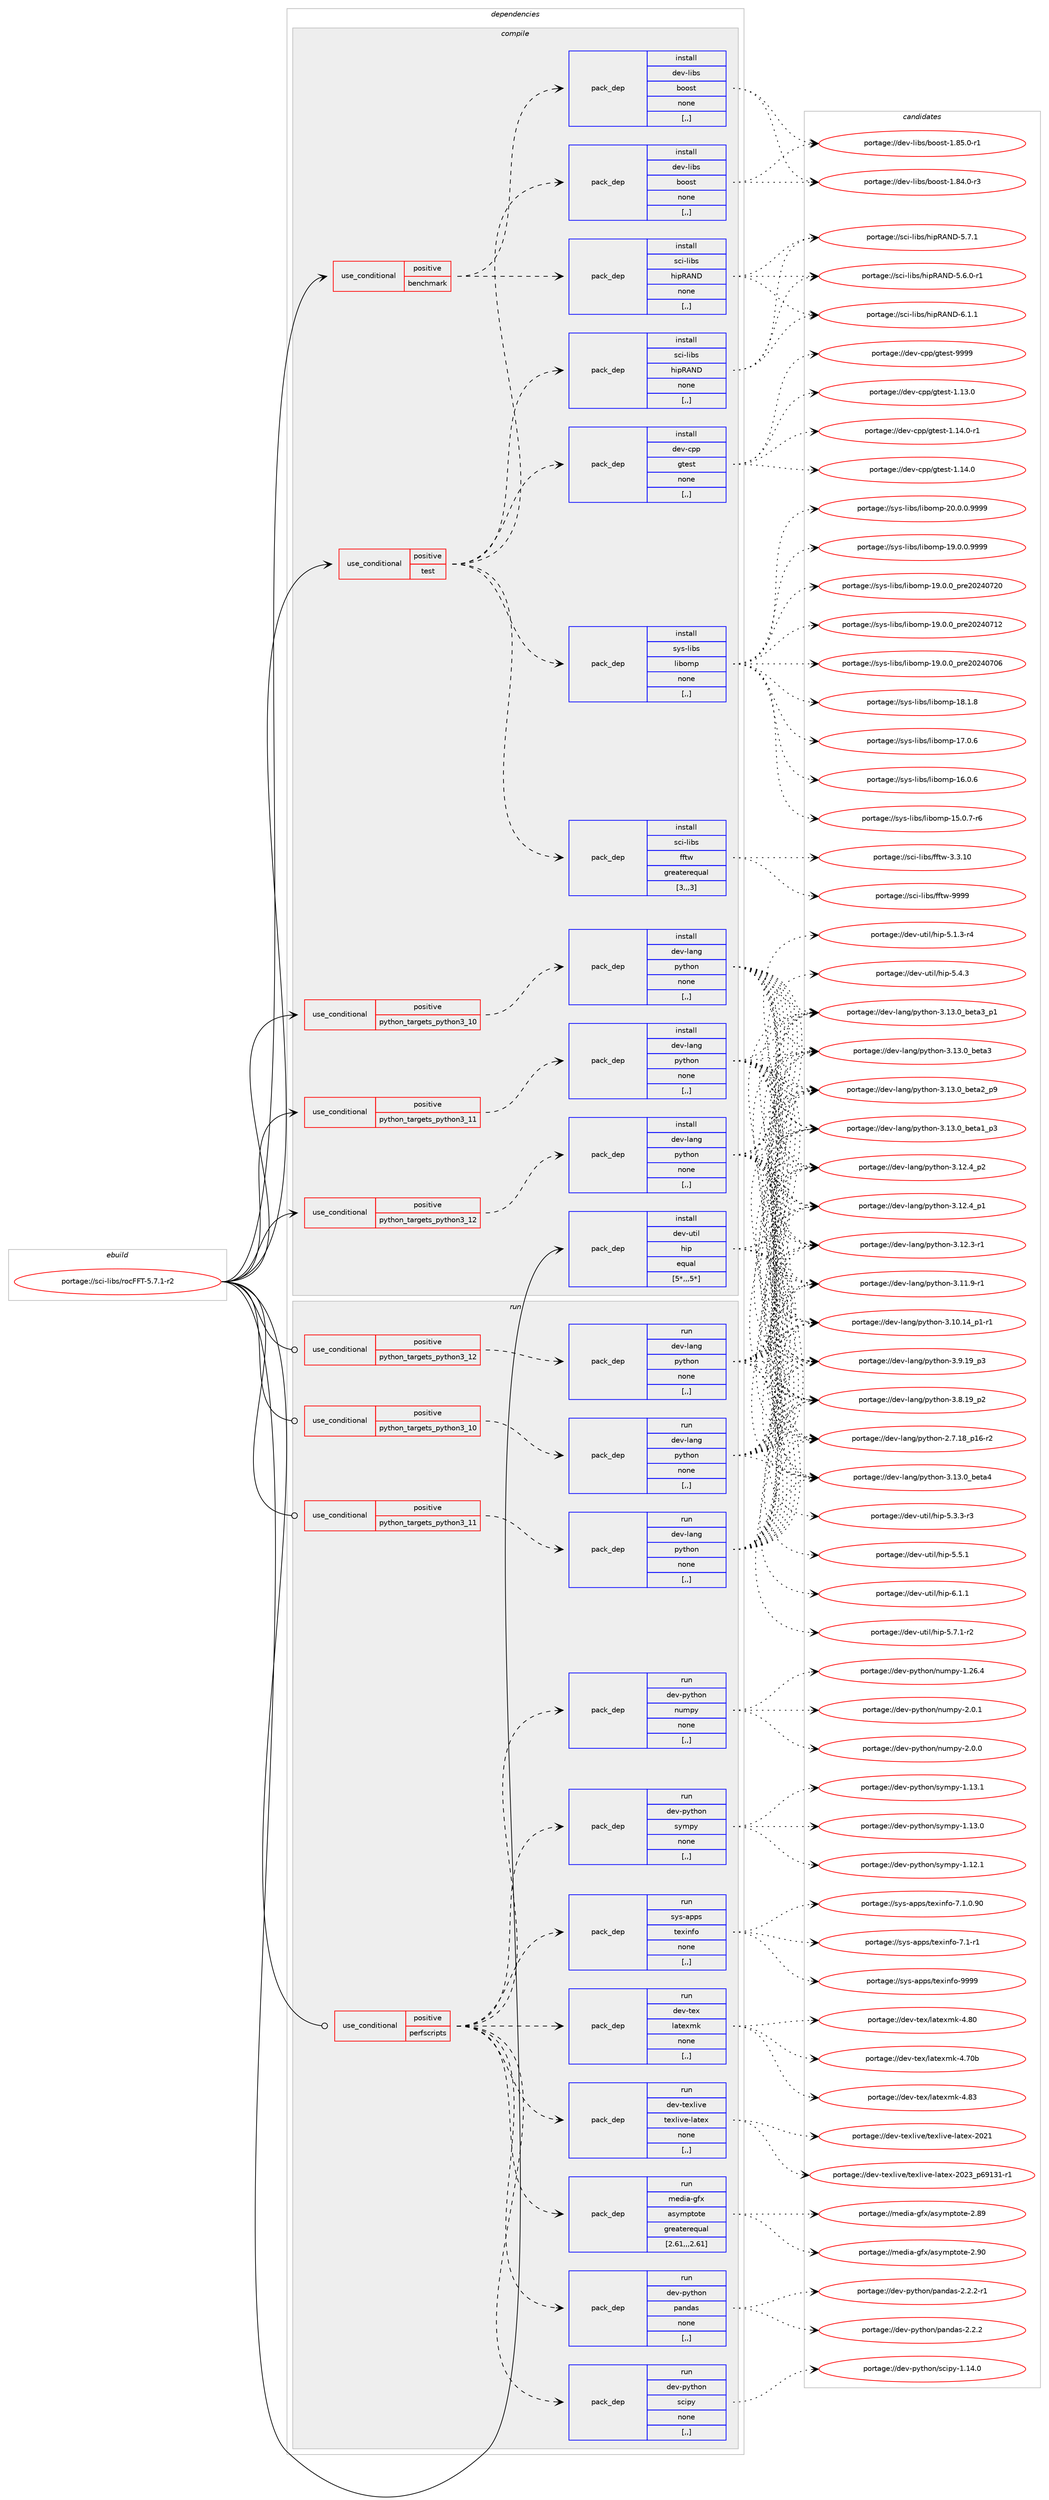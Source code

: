 digraph prolog {

# *************
# Graph options
# *************

newrank=true;
concentrate=true;
compound=true;
graph [rankdir=LR,fontname=Helvetica,fontsize=10,ranksep=1.5];#, ranksep=2.5, nodesep=0.2];
edge  [arrowhead=vee];
node  [fontname=Helvetica,fontsize=10];

# **********
# The ebuild
# **********

subgraph cluster_leftcol {
color=gray;
label=<<i>ebuild</i>>;
id [label="portage://sci-libs/rocFFT-5.7.1-r2", color=red, width=4, href="../sci-libs/rocFFT-5.7.1-r2.svg"];
}

# ****************
# The dependencies
# ****************

subgraph cluster_midcol {
color=gray;
label=<<i>dependencies</i>>;
subgraph cluster_compile {
fillcolor="#eeeeee";
style=filled;
label=<<i>compile</i>>;
subgraph cond107667 {
dependency406138 [label=<<TABLE BORDER="0" CELLBORDER="1" CELLSPACING="0" CELLPADDING="4"><TR><TD ROWSPAN="3" CELLPADDING="10">use_conditional</TD></TR><TR><TD>positive</TD></TR><TR><TD>benchmark</TD></TR></TABLE>>, shape=none, color=red];
subgraph pack295589 {
dependency406139 [label=<<TABLE BORDER="0" CELLBORDER="1" CELLSPACING="0" CELLPADDING="4" WIDTH="220"><TR><TD ROWSPAN="6" CELLPADDING="30">pack_dep</TD></TR><TR><TD WIDTH="110">install</TD></TR><TR><TD>dev-libs</TD></TR><TR><TD>boost</TD></TR><TR><TD>none</TD></TR><TR><TD>[,,]</TD></TR></TABLE>>, shape=none, color=blue];
}
dependency406138:e -> dependency406139:w [weight=20,style="dashed",arrowhead="vee"];
subgraph pack295590 {
dependency406140 [label=<<TABLE BORDER="0" CELLBORDER="1" CELLSPACING="0" CELLPADDING="4" WIDTH="220"><TR><TD ROWSPAN="6" CELLPADDING="30">pack_dep</TD></TR><TR><TD WIDTH="110">install</TD></TR><TR><TD>sci-libs</TD></TR><TR><TD>hipRAND</TD></TR><TR><TD>none</TD></TR><TR><TD>[,,]</TD></TR></TABLE>>, shape=none, color=blue];
}
dependency406138:e -> dependency406140:w [weight=20,style="dashed",arrowhead="vee"];
}
id:e -> dependency406138:w [weight=20,style="solid",arrowhead="vee"];
subgraph cond107668 {
dependency406141 [label=<<TABLE BORDER="0" CELLBORDER="1" CELLSPACING="0" CELLPADDING="4"><TR><TD ROWSPAN="3" CELLPADDING="10">use_conditional</TD></TR><TR><TD>positive</TD></TR><TR><TD>python_targets_python3_10</TD></TR></TABLE>>, shape=none, color=red];
subgraph pack295591 {
dependency406142 [label=<<TABLE BORDER="0" CELLBORDER="1" CELLSPACING="0" CELLPADDING="4" WIDTH="220"><TR><TD ROWSPAN="6" CELLPADDING="30">pack_dep</TD></TR><TR><TD WIDTH="110">install</TD></TR><TR><TD>dev-lang</TD></TR><TR><TD>python</TD></TR><TR><TD>none</TD></TR><TR><TD>[,,]</TD></TR></TABLE>>, shape=none, color=blue];
}
dependency406141:e -> dependency406142:w [weight=20,style="dashed",arrowhead="vee"];
}
id:e -> dependency406141:w [weight=20,style="solid",arrowhead="vee"];
subgraph cond107669 {
dependency406143 [label=<<TABLE BORDER="0" CELLBORDER="1" CELLSPACING="0" CELLPADDING="4"><TR><TD ROWSPAN="3" CELLPADDING="10">use_conditional</TD></TR><TR><TD>positive</TD></TR><TR><TD>python_targets_python3_11</TD></TR></TABLE>>, shape=none, color=red];
subgraph pack295592 {
dependency406144 [label=<<TABLE BORDER="0" CELLBORDER="1" CELLSPACING="0" CELLPADDING="4" WIDTH="220"><TR><TD ROWSPAN="6" CELLPADDING="30">pack_dep</TD></TR><TR><TD WIDTH="110">install</TD></TR><TR><TD>dev-lang</TD></TR><TR><TD>python</TD></TR><TR><TD>none</TD></TR><TR><TD>[,,]</TD></TR></TABLE>>, shape=none, color=blue];
}
dependency406143:e -> dependency406144:w [weight=20,style="dashed",arrowhead="vee"];
}
id:e -> dependency406143:w [weight=20,style="solid",arrowhead="vee"];
subgraph cond107670 {
dependency406145 [label=<<TABLE BORDER="0" CELLBORDER="1" CELLSPACING="0" CELLPADDING="4"><TR><TD ROWSPAN="3" CELLPADDING="10">use_conditional</TD></TR><TR><TD>positive</TD></TR><TR><TD>python_targets_python3_12</TD></TR></TABLE>>, shape=none, color=red];
subgraph pack295593 {
dependency406146 [label=<<TABLE BORDER="0" CELLBORDER="1" CELLSPACING="0" CELLPADDING="4" WIDTH="220"><TR><TD ROWSPAN="6" CELLPADDING="30">pack_dep</TD></TR><TR><TD WIDTH="110">install</TD></TR><TR><TD>dev-lang</TD></TR><TR><TD>python</TD></TR><TR><TD>none</TD></TR><TR><TD>[,,]</TD></TR></TABLE>>, shape=none, color=blue];
}
dependency406145:e -> dependency406146:w [weight=20,style="dashed",arrowhead="vee"];
}
id:e -> dependency406145:w [weight=20,style="solid",arrowhead="vee"];
subgraph cond107671 {
dependency406147 [label=<<TABLE BORDER="0" CELLBORDER="1" CELLSPACING="0" CELLPADDING="4"><TR><TD ROWSPAN="3" CELLPADDING="10">use_conditional</TD></TR><TR><TD>positive</TD></TR><TR><TD>test</TD></TR></TABLE>>, shape=none, color=red];
subgraph pack295594 {
dependency406148 [label=<<TABLE BORDER="0" CELLBORDER="1" CELLSPACING="0" CELLPADDING="4" WIDTH="220"><TR><TD ROWSPAN="6" CELLPADDING="30">pack_dep</TD></TR><TR><TD WIDTH="110">install</TD></TR><TR><TD>dev-cpp</TD></TR><TR><TD>gtest</TD></TR><TR><TD>none</TD></TR><TR><TD>[,,]</TD></TR></TABLE>>, shape=none, color=blue];
}
dependency406147:e -> dependency406148:w [weight=20,style="dashed",arrowhead="vee"];
subgraph pack295595 {
dependency406149 [label=<<TABLE BORDER="0" CELLBORDER="1" CELLSPACING="0" CELLPADDING="4" WIDTH="220"><TR><TD ROWSPAN="6" CELLPADDING="30">pack_dep</TD></TR><TR><TD WIDTH="110">install</TD></TR><TR><TD>dev-libs</TD></TR><TR><TD>boost</TD></TR><TR><TD>none</TD></TR><TR><TD>[,,]</TD></TR></TABLE>>, shape=none, color=blue];
}
dependency406147:e -> dependency406149:w [weight=20,style="dashed",arrowhead="vee"];
subgraph pack295596 {
dependency406150 [label=<<TABLE BORDER="0" CELLBORDER="1" CELLSPACING="0" CELLPADDING="4" WIDTH="220"><TR><TD ROWSPAN="6" CELLPADDING="30">pack_dep</TD></TR><TR><TD WIDTH="110">install</TD></TR><TR><TD>sci-libs</TD></TR><TR><TD>fftw</TD></TR><TR><TD>greaterequal</TD></TR><TR><TD>[3,,,3]</TD></TR></TABLE>>, shape=none, color=blue];
}
dependency406147:e -> dependency406150:w [weight=20,style="dashed",arrowhead="vee"];
subgraph pack295597 {
dependency406151 [label=<<TABLE BORDER="0" CELLBORDER="1" CELLSPACING="0" CELLPADDING="4" WIDTH="220"><TR><TD ROWSPAN="6" CELLPADDING="30">pack_dep</TD></TR><TR><TD WIDTH="110">install</TD></TR><TR><TD>sys-libs</TD></TR><TR><TD>libomp</TD></TR><TR><TD>none</TD></TR><TR><TD>[,,]</TD></TR></TABLE>>, shape=none, color=blue];
}
dependency406147:e -> dependency406151:w [weight=20,style="dashed",arrowhead="vee"];
subgraph pack295598 {
dependency406152 [label=<<TABLE BORDER="0" CELLBORDER="1" CELLSPACING="0" CELLPADDING="4" WIDTH="220"><TR><TD ROWSPAN="6" CELLPADDING="30">pack_dep</TD></TR><TR><TD WIDTH="110">install</TD></TR><TR><TD>sci-libs</TD></TR><TR><TD>hipRAND</TD></TR><TR><TD>none</TD></TR><TR><TD>[,,]</TD></TR></TABLE>>, shape=none, color=blue];
}
dependency406147:e -> dependency406152:w [weight=20,style="dashed",arrowhead="vee"];
}
id:e -> dependency406147:w [weight=20,style="solid",arrowhead="vee"];
subgraph pack295599 {
dependency406153 [label=<<TABLE BORDER="0" CELLBORDER="1" CELLSPACING="0" CELLPADDING="4" WIDTH="220"><TR><TD ROWSPAN="6" CELLPADDING="30">pack_dep</TD></TR><TR><TD WIDTH="110">install</TD></TR><TR><TD>dev-util</TD></TR><TR><TD>hip</TD></TR><TR><TD>equal</TD></TR><TR><TD>[5*,,,5*]</TD></TR></TABLE>>, shape=none, color=blue];
}
id:e -> dependency406153:w [weight=20,style="solid",arrowhead="vee"];
}
subgraph cluster_compileandrun {
fillcolor="#eeeeee";
style=filled;
label=<<i>compile and run</i>>;
}
subgraph cluster_run {
fillcolor="#eeeeee";
style=filled;
label=<<i>run</i>>;
subgraph cond107672 {
dependency406154 [label=<<TABLE BORDER="0" CELLBORDER="1" CELLSPACING="0" CELLPADDING="4"><TR><TD ROWSPAN="3" CELLPADDING="10">use_conditional</TD></TR><TR><TD>positive</TD></TR><TR><TD>perfscripts</TD></TR></TABLE>>, shape=none, color=red];
subgraph pack295600 {
dependency406155 [label=<<TABLE BORDER="0" CELLBORDER="1" CELLSPACING="0" CELLPADDING="4" WIDTH="220"><TR><TD ROWSPAN="6" CELLPADDING="30">pack_dep</TD></TR><TR><TD WIDTH="110">run</TD></TR><TR><TD>media-gfx</TD></TR><TR><TD>asymptote</TD></TR><TR><TD>greaterequal</TD></TR><TR><TD>[2.61,,,2.61]</TD></TR></TABLE>>, shape=none, color=blue];
}
dependency406154:e -> dependency406155:w [weight=20,style="dashed",arrowhead="vee"];
subgraph pack295601 {
dependency406156 [label=<<TABLE BORDER="0" CELLBORDER="1" CELLSPACING="0" CELLPADDING="4" WIDTH="220"><TR><TD ROWSPAN="6" CELLPADDING="30">pack_dep</TD></TR><TR><TD WIDTH="110">run</TD></TR><TR><TD>dev-texlive</TD></TR><TR><TD>texlive-latex</TD></TR><TR><TD>none</TD></TR><TR><TD>[,,]</TD></TR></TABLE>>, shape=none, color=blue];
}
dependency406154:e -> dependency406156:w [weight=20,style="dashed",arrowhead="vee"];
subgraph pack295602 {
dependency406157 [label=<<TABLE BORDER="0" CELLBORDER="1" CELLSPACING="0" CELLPADDING="4" WIDTH="220"><TR><TD ROWSPAN="6" CELLPADDING="30">pack_dep</TD></TR><TR><TD WIDTH="110">run</TD></TR><TR><TD>dev-tex</TD></TR><TR><TD>latexmk</TD></TR><TR><TD>none</TD></TR><TR><TD>[,,]</TD></TR></TABLE>>, shape=none, color=blue];
}
dependency406154:e -> dependency406157:w [weight=20,style="dashed",arrowhead="vee"];
subgraph pack295603 {
dependency406158 [label=<<TABLE BORDER="0" CELLBORDER="1" CELLSPACING="0" CELLPADDING="4" WIDTH="220"><TR><TD ROWSPAN="6" CELLPADDING="30">pack_dep</TD></TR><TR><TD WIDTH="110">run</TD></TR><TR><TD>sys-apps</TD></TR><TR><TD>texinfo</TD></TR><TR><TD>none</TD></TR><TR><TD>[,,]</TD></TR></TABLE>>, shape=none, color=blue];
}
dependency406154:e -> dependency406158:w [weight=20,style="dashed",arrowhead="vee"];
subgraph pack295604 {
dependency406159 [label=<<TABLE BORDER="0" CELLBORDER="1" CELLSPACING="0" CELLPADDING="4" WIDTH="220"><TR><TD ROWSPAN="6" CELLPADDING="30">pack_dep</TD></TR><TR><TD WIDTH="110">run</TD></TR><TR><TD>dev-python</TD></TR><TR><TD>sympy</TD></TR><TR><TD>none</TD></TR><TR><TD>[,,]</TD></TR></TABLE>>, shape=none, color=blue];
}
dependency406154:e -> dependency406159:w [weight=20,style="dashed",arrowhead="vee"];
subgraph pack295605 {
dependency406160 [label=<<TABLE BORDER="0" CELLBORDER="1" CELLSPACING="0" CELLPADDING="4" WIDTH="220"><TR><TD ROWSPAN="6" CELLPADDING="30">pack_dep</TD></TR><TR><TD WIDTH="110">run</TD></TR><TR><TD>dev-python</TD></TR><TR><TD>numpy</TD></TR><TR><TD>none</TD></TR><TR><TD>[,,]</TD></TR></TABLE>>, shape=none, color=blue];
}
dependency406154:e -> dependency406160:w [weight=20,style="dashed",arrowhead="vee"];
subgraph pack295606 {
dependency406161 [label=<<TABLE BORDER="0" CELLBORDER="1" CELLSPACING="0" CELLPADDING="4" WIDTH="220"><TR><TD ROWSPAN="6" CELLPADDING="30">pack_dep</TD></TR><TR><TD WIDTH="110">run</TD></TR><TR><TD>dev-python</TD></TR><TR><TD>scipy</TD></TR><TR><TD>none</TD></TR><TR><TD>[,,]</TD></TR></TABLE>>, shape=none, color=blue];
}
dependency406154:e -> dependency406161:w [weight=20,style="dashed",arrowhead="vee"];
subgraph pack295607 {
dependency406162 [label=<<TABLE BORDER="0" CELLBORDER="1" CELLSPACING="0" CELLPADDING="4" WIDTH="220"><TR><TD ROWSPAN="6" CELLPADDING="30">pack_dep</TD></TR><TR><TD WIDTH="110">run</TD></TR><TR><TD>dev-python</TD></TR><TR><TD>pandas</TD></TR><TR><TD>none</TD></TR><TR><TD>[,,]</TD></TR></TABLE>>, shape=none, color=blue];
}
dependency406154:e -> dependency406162:w [weight=20,style="dashed",arrowhead="vee"];
}
id:e -> dependency406154:w [weight=20,style="solid",arrowhead="odot"];
subgraph cond107673 {
dependency406163 [label=<<TABLE BORDER="0" CELLBORDER="1" CELLSPACING="0" CELLPADDING="4"><TR><TD ROWSPAN="3" CELLPADDING="10">use_conditional</TD></TR><TR><TD>positive</TD></TR><TR><TD>python_targets_python3_10</TD></TR></TABLE>>, shape=none, color=red];
subgraph pack295608 {
dependency406164 [label=<<TABLE BORDER="0" CELLBORDER="1" CELLSPACING="0" CELLPADDING="4" WIDTH="220"><TR><TD ROWSPAN="6" CELLPADDING="30">pack_dep</TD></TR><TR><TD WIDTH="110">run</TD></TR><TR><TD>dev-lang</TD></TR><TR><TD>python</TD></TR><TR><TD>none</TD></TR><TR><TD>[,,]</TD></TR></TABLE>>, shape=none, color=blue];
}
dependency406163:e -> dependency406164:w [weight=20,style="dashed",arrowhead="vee"];
}
id:e -> dependency406163:w [weight=20,style="solid",arrowhead="odot"];
subgraph cond107674 {
dependency406165 [label=<<TABLE BORDER="0" CELLBORDER="1" CELLSPACING="0" CELLPADDING="4"><TR><TD ROWSPAN="3" CELLPADDING="10">use_conditional</TD></TR><TR><TD>positive</TD></TR><TR><TD>python_targets_python3_11</TD></TR></TABLE>>, shape=none, color=red];
subgraph pack295609 {
dependency406166 [label=<<TABLE BORDER="0" CELLBORDER="1" CELLSPACING="0" CELLPADDING="4" WIDTH="220"><TR><TD ROWSPAN="6" CELLPADDING="30">pack_dep</TD></TR><TR><TD WIDTH="110">run</TD></TR><TR><TD>dev-lang</TD></TR><TR><TD>python</TD></TR><TR><TD>none</TD></TR><TR><TD>[,,]</TD></TR></TABLE>>, shape=none, color=blue];
}
dependency406165:e -> dependency406166:w [weight=20,style="dashed",arrowhead="vee"];
}
id:e -> dependency406165:w [weight=20,style="solid",arrowhead="odot"];
subgraph cond107675 {
dependency406167 [label=<<TABLE BORDER="0" CELLBORDER="1" CELLSPACING="0" CELLPADDING="4"><TR><TD ROWSPAN="3" CELLPADDING="10">use_conditional</TD></TR><TR><TD>positive</TD></TR><TR><TD>python_targets_python3_12</TD></TR></TABLE>>, shape=none, color=red];
subgraph pack295610 {
dependency406168 [label=<<TABLE BORDER="0" CELLBORDER="1" CELLSPACING="0" CELLPADDING="4" WIDTH="220"><TR><TD ROWSPAN="6" CELLPADDING="30">pack_dep</TD></TR><TR><TD WIDTH="110">run</TD></TR><TR><TD>dev-lang</TD></TR><TR><TD>python</TD></TR><TR><TD>none</TD></TR><TR><TD>[,,]</TD></TR></TABLE>>, shape=none, color=blue];
}
dependency406167:e -> dependency406168:w [weight=20,style="dashed",arrowhead="vee"];
}
id:e -> dependency406167:w [weight=20,style="solid",arrowhead="odot"];
}
}

# **************
# The candidates
# **************

subgraph cluster_choices {
rank=same;
color=gray;
label=<<i>candidates</i>>;

subgraph choice295589 {
color=black;
nodesep=1;
choice10010111845108105981154798111111115116454946565346484511449 [label="portage://dev-libs/boost-1.85.0-r1", color=red, width=4,href="../dev-libs/boost-1.85.0-r1.svg"];
choice10010111845108105981154798111111115116454946565246484511451 [label="portage://dev-libs/boost-1.84.0-r3", color=red, width=4,href="../dev-libs/boost-1.84.0-r3.svg"];
dependency406139:e -> choice10010111845108105981154798111111115116454946565346484511449:w [style=dotted,weight="100"];
dependency406139:e -> choice10010111845108105981154798111111115116454946565246484511451:w [style=dotted,weight="100"];
}
subgraph choice295590 {
color=black;
nodesep=1;
choice1159910545108105981154710410511282657868455446494649 [label="portage://sci-libs/hipRAND-6.1.1", color=red, width=4,href="../sci-libs/hipRAND-6.1.1.svg"];
choice1159910545108105981154710410511282657868455346554649 [label="portage://sci-libs/hipRAND-5.7.1", color=red, width=4,href="../sci-libs/hipRAND-5.7.1.svg"];
choice11599105451081059811547104105112826578684553465446484511449 [label="portage://sci-libs/hipRAND-5.6.0-r1", color=red, width=4,href="../sci-libs/hipRAND-5.6.0-r1.svg"];
dependency406140:e -> choice1159910545108105981154710410511282657868455446494649:w [style=dotted,weight="100"];
dependency406140:e -> choice1159910545108105981154710410511282657868455346554649:w [style=dotted,weight="100"];
dependency406140:e -> choice11599105451081059811547104105112826578684553465446484511449:w [style=dotted,weight="100"];
}
subgraph choice295591 {
color=black;
nodesep=1;
choice1001011184510897110103471121211161041111104551464951464895981011169752 [label="portage://dev-lang/python-3.13.0_beta4", color=red, width=4,href="../dev-lang/python-3.13.0_beta4.svg"];
choice10010111845108971101034711212111610411111045514649514648959810111697519511249 [label="portage://dev-lang/python-3.13.0_beta3_p1", color=red, width=4,href="../dev-lang/python-3.13.0_beta3_p1.svg"];
choice1001011184510897110103471121211161041111104551464951464895981011169751 [label="portage://dev-lang/python-3.13.0_beta3", color=red, width=4,href="../dev-lang/python-3.13.0_beta3.svg"];
choice10010111845108971101034711212111610411111045514649514648959810111697509511257 [label="portage://dev-lang/python-3.13.0_beta2_p9", color=red, width=4,href="../dev-lang/python-3.13.0_beta2_p9.svg"];
choice10010111845108971101034711212111610411111045514649514648959810111697499511251 [label="portage://dev-lang/python-3.13.0_beta1_p3", color=red, width=4,href="../dev-lang/python-3.13.0_beta1_p3.svg"];
choice100101118451089711010347112121116104111110455146495046529511250 [label="portage://dev-lang/python-3.12.4_p2", color=red, width=4,href="../dev-lang/python-3.12.4_p2.svg"];
choice100101118451089711010347112121116104111110455146495046529511249 [label="portage://dev-lang/python-3.12.4_p1", color=red, width=4,href="../dev-lang/python-3.12.4_p1.svg"];
choice100101118451089711010347112121116104111110455146495046514511449 [label="portage://dev-lang/python-3.12.3-r1", color=red, width=4,href="../dev-lang/python-3.12.3-r1.svg"];
choice100101118451089711010347112121116104111110455146494946574511449 [label="portage://dev-lang/python-3.11.9-r1", color=red, width=4,href="../dev-lang/python-3.11.9-r1.svg"];
choice100101118451089711010347112121116104111110455146494846495295112494511449 [label="portage://dev-lang/python-3.10.14_p1-r1", color=red, width=4,href="../dev-lang/python-3.10.14_p1-r1.svg"];
choice100101118451089711010347112121116104111110455146574649579511251 [label="portage://dev-lang/python-3.9.19_p3", color=red, width=4,href="../dev-lang/python-3.9.19_p3.svg"];
choice100101118451089711010347112121116104111110455146564649579511250 [label="portage://dev-lang/python-3.8.19_p2", color=red, width=4,href="../dev-lang/python-3.8.19_p2.svg"];
choice100101118451089711010347112121116104111110455046554649569511249544511450 [label="portage://dev-lang/python-2.7.18_p16-r2", color=red, width=4,href="../dev-lang/python-2.7.18_p16-r2.svg"];
dependency406142:e -> choice1001011184510897110103471121211161041111104551464951464895981011169752:w [style=dotted,weight="100"];
dependency406142:e -> choice10010111845108971101034711212111610411111045514649514648959810111697519511249:w [style=dotted,weight="100"];
dependency406142:e -> choice1001011184510897110103471121211161041111104551464951464895981011169751:w [style=dotted,weight="100"];
dependency406142:e -> choice10010111845108971101034711212111610411111045514649514648959810111697509511257:w [style=dotted,weight="100"];
dependency406142:e -> choice10010111845108971101034711212111610411111045514649514648959810111697499511251:w [style=dotted,weight="100"];
dependency406142:e -> choice100101118451089711010347112121116104111110455146495046529511250:w [style=dotted,weight="100"];
dependency406142:e -> choice100101118451089711010347112121116104111110455146495046529511249:w [style=dotted,weight="100"];
dependency406142:e -> choice100101118451089711010347112121116104111110455146495046514511449:w [style=dotted,weight="100"];
dependency406142:e -> choice100101118451089711010347112121116104111110455146494946574511449:w [style=dotted,weight="100"];
dependency406142:e -> choice100101118451089711010347112121116104111110455146494846495295112494511449:w [style=dotted,weight="100"];
dependency406142:e -> choice100101118451089711010347112121116104111110455146574649579511251:w [style=dotted,weight="100"];
dependency406142:e -> choice100101118451089711010347112121116104111110455146564649579511250:w [style=dotted,weight="100"];
dependency406142:e -> choice100101118451089711010347112121116104111110455046554649569511249544511450:w [style=dotted,weight="100"];
}
subgraph choice295592 {
color=black;
nodesep=1;
choice1001011184510897110103471121211161041111104551464951464895981011169752 [label="portage://dev-lang/python-3.13.0_beta4", color=red, width=4,href="../dev-lang/python-3.13.0_beta4.svg"];
choice10010111845108971101034711212111610411111045514649514648959810111697519511249 [label="portage://dev-lang/python-3.13.0_beta3_p1", color=red, width=4,href="../dev-lang/python-3.13.0_beta3_p1.svg"];
choice1001011184510897110103471121211161041111104551464951464895981011169751 [label="portage://dev-lang/python-3.13.0_beta3", color=red, width=4,href="../dev-lang/python-3.13.0_beta3.svg"];
choice10010111845108971101034711212111610411111045514649514648959810111697509511257 [label="portage://dev-lang/python-3.13.0_beta2_p9", color=red, width=4,href="../dev-lang/python-3.13.0_beta2_p9.svg"];
choice10010111845108971101034711212111610411111045514649514648959810111697499511251 [label="portage://dev-lang/python-3.13.0_beta1_p3", color=red, width=4,href="../dev-lang/python-3.13.0_beta1_p3.svg"];
choice100101118451089711010347112121116104111110455146495046529511250 [label="portage://dev-lang/python-3.12.4_p2", color=red, width=4,href="../dev-lang/python-3.12.4_p2.svg"];
choice100101118451089711010347112121116104111110455146495046529511249 [label="portage://dev-lang/python-3.12.4_p1", color=red, width=4,href="../dev-lang/python-3.12.4_p1.svg"];
choice100101118451089711010347112121116104111110455146495046514511449 [label="portage://dev-lang/python-3.12.3-r1", color=red, width=4,href="../dev-lang/python-3.12.3-r1.svg"];
choice100101118451089711010347112121116104111110455146494946574511449 [label="portage://dev-lang/python-3.11.9-r1", color=red, width=4,href="../dev-lang/python-3.11.9-r1.svg"];
choice100101118451089711010347112121116104111110455146494846495295112494511449 [label="portage://dev-lang/python-3.10.14_p1-r1", color=red, width=4,href="../dev-lang/python-3.10.14_p1-r1.svg"];
choice100101118451089711010347112121116104111110455146574649579511251 [label="portage://dev-lang/python-3.9.19_p3", color=red, width=4,href="../dev-lang/python-3.9.19_p3.svg"];
choice100101118451089711010347112121116104111110455146564649579511250 [label="portage://dev-lang/python-3.8.19_p2", color=red, width=4,href="../dev-lang/python-3.8.19_p2.svg"];
choice100101118451089711010347112121116104111110455046554649569511249544511450 [label="portage://dev-lang/python-2.7.18_p16-r2", color=red, width=4,href="../dev-lang/python-2.7.18_p16-r2.svg"];
dependency406144:e -> choice1001011184510897110103471121211161041111104551464951464895981011169752:w [style=dotted,weight="100"];
dependency406144:e -> choice10010111845108971101034711212111610411111045514649514648959810111697519511249:w [style=dotted,weight="100"];
dependency406144:e -> choice1001011184510897110103471121211161041111104551464951464895981011169751:w [style=dotted,weight="100"];
dependency406144:e -> choice10010111845108971101034711212111610411111045514649514648959810111697509511257:w [style=dotted,weight="100"];
dependency406144:e -> choice10010111845108971101034711212111610411111045514649514648959810111697499511251:w [style=dotted,weight="100"];
dependency406144:e -> choice100101118451089711010347112121116104111110455146495046529511250:w [style=dotted,weight="100"];
dependency406144:e -> choice100101118451089711010347112121116104111110455146495046529511249:w [style=dotted,weight="100"];
dependency406144:e -> choice100101118451089711010347112121116104111110455146495046514511449:w [style=dotted,weight="100"];
dependency406144:e -> choice100101118451089711010347112121116104111110455146494946574511449:w [style=dotted,weight="100"];
dependency406144:e -> choice100101118451089711010347112121116104111110455146494846495295112494511449:w [style=dotted,weight="100"];
dependency406144:e -> choice100101118451089711010347112121116104111110455146574649579511251:w [style=dotted,weight="100"];
dependency406144:e -> choice100101118451089711010347112121116104111110455146564649579511250:w [style=dotted,weight="100"];
dependency406144:e -> choice100101118451089711010347112121116104111110455046554649569511249544511450:w [style=dotted,weight="100"];
}
subgraph choice295593 {
color=black;
nodesep=1;
choice1001011184510897110103471121211161041111104551464951464895981011169752 [label="portage://dev-lang/python-3.13.0_beta4", color=red, width=4,href="../dev-lang/python-3.13.0_beta4.svg"];
choice10010111845108971101034711212111610411111045514649514648959810111697519511249 [label="portage://dev-lang/python-3.13.0_beta3_p1", color=red, width=4,href="../dev-lang/python-3.13.0_beta3_p1.svg"];
choice1001011184510897110103471121211161041111104551464951464895981011169751 [label="portage://dev-lang/python-3.13.0_beta3", color=red, width=4,href="../dev-lang/python-3.13.0_beta3.svg"];
choice10010111845108971101034711212111610411111045514649514648959810111697509511257 [label="portage://dev-lang/python-3.13.0_beta2_p9", color=red, width=4,href="../dev-lang/python-3.13.0_beta2_p9.svg"];
choice10010111845108971101034711212111610411111045514649514648959810111697499511251 [label="portage://dev-lang/python-3.13.0_beta1_p3", color=red, width=4,href="../dev-lang/python-3.13.0_beta1_p3.svg"];
choice100101118451089711010347112121116104111110455146495046529511250 [label="portage://dev-lang/python-3.12.4_p2", color=red, width=4,href="../dev-lang/python-3.12.4_p2.svg"];
choice100101118451089711010347112121116104111110455146495046529511249 [label="portage://dev-lang/python-3.12.4_p1", color=red, width=4,href="../dev-lang/python-3.12.4_p1.svg"];
choice100101118451089711010347112121116104111110455146495046514511449 [label="portage://dev-lang/python-3.12.3-r1", color=red, width=4,href="../dev-lang/python-3.12.3-r1.svg"];
choice100101118451089711010347112121116104111110455146494946574511449 [label="portage://dev-lang/python-3.11.9-r1", color=red, width=4,href="../dev-lang/python-3.11.9-r1.svg"];
choice100101118451089711010347112121116104111110455146494846495295112494511449 [label="portage://dev-lang/python-3.10.14_p1-r1", color=red, width=4,href="../dev-lang/python-3.10.14_p1-r1.svg"];
choice100101118451089711010347112121116104111110455146574649579511251 [label="portage://dev-lang/python-3.9.19_p3", color=red, width=4,href="../dev-lang/python-3.9.19_p3.svg"];
choice100101118451089711010347112121116104111110455146564649579511250 [label="portage://dev-lang/python-3.8.19_p2", color=red, width=4,href="../dev-lang/python-3.8.19_p2.svg"];
choice100101118451089711010347112121116104111110455046554649569511249544511450 [label="portage://dev-lang/python-2.7.18_p16-r2", color=red, width=4,href="../dev-lang/python-2.7.18_p16-r2.svg"];
dependency406146:e -> choice1001011184510897110103471121211161041111104551464951464895981011169752:w [style=dotted,weight="100"];
dependency406146:e -> choice10010111845108971101034711212111610411111045514649514648959810111697519511249:w [style=dotted,weight="100"];
dependency406146:e -> choice1001011184510897110103471121211161041111104551464951464895981011169751:w [style=dotted,weight="100"];
dependency406146:e -> choice10010111845108971101034711212111610411111045514649514648959810111697509511257:w [style=dotted,weight="100"];
dependency406146:e -> choice10010111845108971101034711212111610411111045514649514648959810111697499511251:w [style=dotted,weight="100"];
dependency406146:e -> choice100101118451089711010347112121116104111110455146495046529511250:w [style=dotted,weight="100"];
dependency406146:e -> choice100101118451089711010347112121116104111110455146495046529511249:w [style=dotted,weight="100"];
dependency406146:e -> choice100101118451089711010347112121116104111110455146495046514511449:w [style=dotted,weight="100"];
dependency406146:e -> choice100101118451089711010347112121116104111110455146494946574511449:w [style=dotted,weight="100"];
dependency406146:e -> choice100101118451089711010347112121116104111110455146494846495295112494511449:w [style=dotted,weight="100"];
dependency406146:e -> choice100101118451089711010347112121116104111110455146574649579511251:w [style=dotted,weight="100"];
dependency406146:e -> choice100101118451089711010347112121116104111110455146564649579511250:w [style=dotted,weight="100"];
dependency406146:e -> choice100101118451089711010347112121116104111110455046554649569511249544511450:w [style=dotted,weight="100"];
}
subgraph choice295594 {
color=black;
nodesep=1;
choice1001011184599112112471031161011151164557575757 [label="portage://dev-cpp/gtest-9999", color=red, width=4,href="../dev-cpp/gtest-9999.svg"];
choice100101118459911211247103116101115116454946495246484511449 [label="portage://dev-cpp/gtest-1.14.0-r1", color=red, width=4,href="../dev-cpp/gtest-1.14.0-r1.svg"];
choice10010111845991121124710311610111511645494649524648 [label="portage://dev-cpp/gtest-1.14.0", color=red, width=4,href="../dev-cpp/gtest-1.14.0.svg"];
choice10010111845991121124710311610111511645494649514648 [label="portage://dev-cpp/gtest-1.13.0", color=red, width=4,href="../dev-cpp/gtest-1.13.0.svg"];
dependency406148:e -> choice1001011184599112112471031161011151164557575757:w [style=dotted,weight="100"];
dependency406148:e -> choice100101118459911211247103116101115116454946495246484511449:w [style=dotted,weight="100"];
dependency406148:e -> choice10010111845991121124710311610111511645494649524648:w [style=dotted,weight="100"];
dependency406148:e -> choice10010111845991121124710311610111511645494649514648:w [style=dotted,weight="100"];
}
subgraph choice295595 {
color=black;
nodesep=1;
choice10010111845108105981154798111111115116454946565346484511449 [label="portage://dev-libs/boost-1.85.0-r1", color=red, width=4,href="../dev-libs/boost-1.85.0-r1.svg"];
choice10010111845108105981154798111111115116454946565246484511451 [label="portage://dev-libs/boost-1.84.0-r3", color=red, width=4,href="../dev-libs/boost-1.84.0-r3.svg"];
dependency406149:e -> choice10010111845108105981154798111111115116454946565346484511449:w [style=dotted,weight="100"];
dependency406149:e -> choice10010111845108105981154798111111115116454946565246484511451:w [style=dotted,weight="100"];
}
subgraph choice295596 {
color=black;
nodesep=1;
choice115991054510810598115471021021161194557575757 [label="portage://sci-libs/fftw-9999", color=red, width=4,href="../sci-libs/fftw-9999.svg"];
choice1159910545108105981154710210211611945514651464948 [label="portage://sci-libs/fftw-3.3.10", color=red, width=4,href="../sci-libs/fftw-3.3.10.svg"];
dependency406150:e -> choice115991054510810598115471021021161194557575757:w [style=dotted,weight="100"];
dependency406150:e -> choice1159910545108105981154710210211611945514651464948:w [style=dotted,weight="100"];
}
subgraph choice295597 {
color=black;
nodesep=1;
choice11512111545108105981154710810598111109112455048464846484657575757 [label="portage://sys-libs/libomp-20.0.0.9999", color=red, width=4,href="../sys-libs/libomp-20.0.0.9999.svg"];
choice11512111545108105981154710810598111109112454957464846484657575757 [label="portage://sys-libs/libomp-19.0.0.9999", color=red, width=4,href="../sys-libs/libomp-19.0.0.9999.svg"];
choice1151211154510810598115471081059811110911245495746484648951121141015048505248555048 [label="portage://sys-libs/libomp-19.0.0_pre20240720", color=red, width=4,href="../sys-libs/libomp-19.0.0_pre20240720.svg"];
choice1151211154510810598115471081059811110911245495746484648951121141015048505248554950 [label="portage://sys-libs/libomp-19.0.0_pre20240712", color=red, width=4,href="../sys-libs/libomp-19.0.0_pre20240712.svg"];
choice1151211154510810598115471081059811110911245495746484648951121141015048505248554854 [label="portage://sys-libs/libomp-19.0.0_pre20240706", color=red, width=4,href="../sys-libs/libomp-19.0.0_pre20240706.svg"];
choice1151211154510810598115471081059811110911245495646494656 [label="portage://sys-libs/libomp-18.1.8", color=red, width=4,href="../sys-libs/libomp-18.1.8.svg"];
choice1151211154510810598115471081059811110911245495546484654 [label="portage://sys-libs/libomp-17.0.6", color=red, width=4,href="../sys-libs/libomp-17.0.6.svg"];
choice1151211154510810598115471081059811110911245495446484654 [label="portage://sys-libs/libomp-16.0.6", color=red, width=4,href="../sys-libs/libomp-16.0.6.svg"];
choice11512111545108105981154710810598111109112454953464846554511454 [label="portage://sys-libs/libomp-15.0.7-r6", color=red, width=4,href="../sys-libs/libomp-15.0.7-r6.svg"];
dependency406151:e -> choice11512111545108105981154710810598111109112455048464846484657575757:w [style=dotted,weight="100"];
dependency406151:e -> choice11512111545108105981154710810598111109112454957464846484657575757:w [style=dotted,weight="100"];
dependency406151:e -> choice1151211154510810598115471081059811110911245495746484648951121141015048505248555048:w [style=dotted,weight="100"];
dependency406151:e -> choice1151211154510810598115471081059811110911245495746484648951121141015048505248554950:w [style=dotted,weight="100"];
dependency406151:e -> choice1151211154510810598115471081059811110911245495746484648951121141015048505248554854:w [style=dotted,weight="100"];
dependency406151:e -> choice1151211154510810598115471081059811110911245495646494656:w [style=dotted,weight="100"];
dependency406151:e -> choice1151211154510810598115471081059811110911245495546484654:w [style=dotted,weight="100"];
dependency406151:e -> choice1151211154510810598115471081059811110911245495446484654:w [style=dotted,weight="100"];
dependency406151:e -> choice11512111545108105981154710810598111109112454953464846554511454:w [style=dotted,weight="100"];
}
subgraph choice295598 {
color=black;
nodesep=1;
choice1159910545108105981154710410511282657868455446494649 [label="portage://sci-libs/hipRAND-6.1.1", color=red, width=4,href="../sci-libs/hipRAND-6.1.1.svg"];
choice1159910545108105981154710410511282657868455346554649 [label="portage://sci-libs/hipRAND-5.7.1", color=red, width=4,href="../sci-libs/hipRAND-5.7.1.svg"];
choice11599105451081059811547104105112826578684553465446484511449 [label="portage://sci-libs/hipRAND-5.6.0-r1", color=red, width=4,href="../sci-libs/hipRAND-5.6.0-r1.svg"];
dependency406152:e -> choice1159910545108105981154710410511282657868455446494649:w [style=dotted,weight="100"];
dependency406152:e -> choice1159910545108105981154710410511282657868455346554649:w [style=dotted,weight="100"];
dependency406152:e -> choice11599105451081059811547104105112826578684553465446484511449:w [style=dotted,weight="100"];
}
subgraph choice295599 {
color=black;
nodesep=1;
choice1001011184511711610510847104105112455446494649 [label="portage://dev-util/hip-6.1.1", color=red, width=4,href="../dev-util/hip-6.1.1.svg"];
choice10010111845117116105108471041051124553465546494511450 [label="portage://dev-util/hip-5.7.1-r2", color=red, width=4,href="../dev-util/hip-5.7.1-r2.svg"];
choice1001011184511711610510847104105112455346534649 [label="portage://dev-util/hip-5.5.1", color=red, width=4,href="../dev-util/hip-5.5.1.svg"];
choice1001011184511711610510847104105112455346524651 [label="portage://dev-util/hip-5.4.3", color=red, width=4,href="../dev-util/hip-5.4.3.svg"];
choice10010111845117116105108471041051124553465146514511451 [label="portage://dev-util/hip-5.3.3-r3", color=red, width=4,href="../dev-util/hip-5.3.3-r3.svg"];
choice10010111845117116105108471041051124553464946514511452 [label="portage://dev-util/hip-5.1.3-r4", color=red, width=4,href="../dev-util/hip-5.1.3-r4.svg"];
dependency406153:e -> choice1001011184511711610510847104105112455446494649:w [style=dotted,weight="100"];
dependency406153:e -> choice10010111845117116105108471041051124553465546494511450:w [style=dotted,weight="100"];
dependency406153:e -> choice1001011184511711610510847104105112455346534649:w [style=dotted,weight="100"];
dependency406153:e -> choice1001011184511711610510847104105112455346524651:w [style=dotted,weight="100"];
dependency406153:e -> choice10010111845117116105108471041051124553465146514511451:w [style=dotted,weight="100"];
dependency406153:e -> choice10010111845117116105108471041051124553464946514511452:w [style=dotted,weight="100"];
}
subgraph choice295600 {
color=black;
nodesep=1;
choice109101100105974510310212047971151211091121161111161014550465748 [label="portage://media-gfx/asymptote-2.90", color=red, width=4,href="../media-gfx/asymptote-2.90.svg"];
choice109101100105974510310212047971151211091121161111161014550465657 [label="portage://media-gfx/asymptote-2.89", color=red, width=4,href="../media-gfx/asymptote-2.89.svg"];
dependency406155:e -> choice109101100105974510310212047971151211091121161111161014550465748:w [style=dotted,weight="100"];
dependency406155:e -> choice109101100105974510310212047971151211091121161111161014550465657:w [style=dotted,weight="100"];
}
subgraph choice295601 {
color=black;
nodesep=1;
choice1001011184511610112010810511810147116101120108105118101451089711610112045504850519511254574951494511449 [label="portage://dev-texlive/texlive-latex-2023_p69131-r1", color=red, width=4,href="../dev-texlive/texlive-latex-2023_p69131-r1.svg"];
choice100101118451161011201081051181014711610112010810511810145108971161011204550485049 [label="portage://dev-texlive/texlive-latex-2021", color=red, width=4,href="../dev-texlive/texlive-latex-2021.svg"];
dependency406156:e -> choice1001011184511610112010810511810147116101120108105118101451089711610112045504850519511254574951494511449:w [style=dotted,weight="100"];
dependency406156:e -> choice100101118451161011201081051181014711610112010810511810145108971161011204550485049:w [style=dotted,weight="100"];
}
subgraph choice295602 {
color=black;
nodesep=1;
choice1001011184511610112047108971161011201091074552465651 [label="portage://dev-tex/latexmk-4.83", color=red, width=4,href="../dev-tex/latexmk-4.83.svg"];
choice1001011184511610112047108971161011201091074552465648 [label="portage://dev-tex/latexmk-4.80", color=red, width=4,href="../dev-tex/latexmk-4.80.svg"];
choice100101118451161011204710897116101120109107455246554898 [label="portage://dev-tex/latexmk-4.70b", color=red, width=4,href="../dev-tex/latexmk-4.70b.svg"];
dependency406157:e -> choice1001011184511610112047108971161011201091074552465651:w [style=dotted,weight="100"];
dependency406157:e -> choice1001011184511610112047108971161011201091074552465648:w [style=dotted,weight="100"];
dependency406157:e -> choice100101118451161011204710897116101120109107455246554898:w [style=dotted,weight="100"];
}
subgraph choice295603 {
color=black;
nodesep=1;
choice1151211154597112112115471161011201051101021114557575757 [label="portage://sys-apps/texinfo-9999", color=red, width=4,href="../sys-apps/texinfo-9999.svg"];
choice115121115459711211211547116101120105110102111455546494648465748 [label="portage://sys-apps/texinfo-7.1.0.90", color=red, width=4,href="../sys-apps/texinfo-7.1.0.90.svg"];
choice115121115459711211211547116101120105110102111455546494511449 [label="portage://sys-apps/texinfo-7.1-r1", color=red, width=4,href="../sys-apps/texinfo-7.1-r1.svg"];
dependency406158:e -> choice1151211154597112112115471161011201051101021114557575757:w [style=dotted,weight="100"];
dependency406158:e -> choice115121115459711211211547116101120105110102111455546494648465748:w [style=dotted,weight="100"];
dependency406158:e -> choice115121115459711211211547116101120105110102111455546494511449:w [style=dotted,weight="100"];
}
subgraph choice295604 {
color=black;
nodesep=1;
choice100101118451121211161041111104711512110911212145494649514649 [label="portage://dev-python/sympy-1.13.1", color=red, width=4,href="../dev-python/sympy-1.13.1.svg"];
choice100101118451121211161041111104711512110911212145494649514648 [label="portage://dev-python/sympy-1.13.0", color=red, width=4,href="../dev-python/sympy-1.13.0.svg"];
choice100101118451121211161041111104711512110911212145494649504649 [label="portage://dev-python/sympy-1.12.1", color=red, width=4,href="../dev-python/sympy-1.12.1.svg"];
dependency406159:e -> choice100101118451121211161041111104711512110911212145494649514649:w [style=dotted,weight="100"];
dependency406159:e -> choice100101118451121211161041111104711512110911212145494649514648:w [style=dotted,weight="100"];
dependency406159:e -> choice100101118451121211161041111104711512110911212145494649504649:w [style=dotted,weight="100"];
}
subgraph choice295605 {
color=black;
nodesep=1;
choice1001011184511212111610411111047110117109112121455046484649 [label="portage://dev-python/numpy-2.0.1", color=red, width=4,href="../dev-python/numpy-2.0.1.svg"];
choice1001011184511212111610411111047110117109112121455046484648 [label="portage://dev-python/numpy-2.0.0", color=red, width=4,href="../dev-python/numpy-2.0.0.svg"];
choice100101118451121211161041111104711011710911212145494650544652 [label="portage://dev-python/numpy-1.26.4", color=red, width=4,href="../dev-python/numpy-1.26.4.svg"];
dependency406160:e -> choice1001011184511212111610411111047110117109112121455046484649:w [style=dotted,weight="100"];
dependency406160:e -> choice1001011184511212111610411111047110117109112121455046484648:w [style=dotted,weight="100"];
dependency406160:e -> choice100101118451121211161041111104711011710911212145494650544652:w [style=dotted,weight="100"];
}
subgraph choice295606 {
color=black;
nodesep=1;
choice10010111845112121116104111110471159910511212145494649524648 [label="portage://dev-python/scipy-1.14.0", color=red, width=4,href="../dev-python/scipy-1.14.0.svg"];
dependency406161:e -> choice10010111845112121116104111110471159910511212145494649524648:w [style=dotted,weight="100"];
}
subgraph choice295607 {
color=black;
nodesep=1;
choice100101118451121211161041111104711297110100971154550465046504511449 [label="portage://dev-python/pandas-2.2.2-r1", color=red, width=4,href="../dev-python/pandas-2.2.2-r1.svg"];
choice10010111845112121116104111110471129711010097115455046504650 [label="portage://dev-python/pandas-2.2.2", color=red, width=4,href="../dev-python/pandas-2.2.2.svg"];
dependency406162:e -> choice100101118451121211161041111104711297110100971154550465046504511449:w [style=dotted,weight="100"];
dependency406162:e -> choice10010111845112121116104111110471129711010097115455046504650:w [style=dotted,weight="100"];
}
subgraph choice295608 {
color=black;
nodesep=1;
choice1001011184510897110103471121211161041111104551464951464895981011169752 [label="portage://dev-lang/python-3.13.0_beta4", color=red, width=4,href="../dev-lang/python-3.13.0_beta4.svg"];
choice10010111845108971101034711212111610411111045514649514648959810111697519511249 [label="portage://dev-lang/python-3.13.0_beta3_p1", color=red, width=4,href="../dev-lang/python-3.13.0_beta3_p1.svg"];
choice1001011184510897110103471121211161041111104551464951464895981011169751 [label="portage://dev-lang/python-3.13.0_beta3", color=red, width=4,href="../dev-lang/python-3.13.0_beta3.svg"];
choice10010111845108971101034711212111610411111045514649514648959810111697509511257 [label="portage://dev-lang/python-3.13.0_beta2_p9", color=red, width=4,href="../dev-lang/python-3.13.0_beta2_p9.svg"];
choice10010111845108971101034711212111610411111045514649514648959810111697499511251 [label="portage://dev-lang/python-3.13.0_beta1_p3", color=red, width=4,href="../dev-lang/python-3.13.0_beta1_p3.svg"];
choice100101118451089711010347112121116104111110455146495046529511250 [label="portage://dev-lang/python-3.12.4_p2", color=red, width=4,href="../dev-lang/python-3.12.4_p2.svg"];
choice100101118451089711010347112121116104111110455146495046529511249 [label="portage://dev-lang/python-3.12.4_p1", color=red, width=4,href="../dev-lang/python-3.12.4_p1.svg"];
choice100101118451089711010347112121116104111110455146495046514511449 [label="portage://dev-lang/python-3.12.3-r1", color=red, width=4,href="../dev-lang/python-3.12.3-r1.svg"];
choice100101118451089711010347112121116104111110455146494946574511449 [label="portage://dev-lang/python-3.11.9-r1", color=red, width=4,href="../dev-lang/python-3.11.9-r1.svg"];
choice100101118451089711010347112121116104111110455146494846495295112494511449 [label="portage://dev-lang/python-3.10.14_p1-r1", color=red, width=4,href="../dev-lang/python-3.10.14_p1-r1.svg"];
choice100101118451089711010347112121116104111110455146574649579511251 [label="portage://dev-lang/python-3.9.19_p3", color=red, width=4,href="../dev-lang/python-3.9.19_p3.svg"];
choice100101118451089711010347112121116104111110455146564649579511250 [label="portage://dev-lang/python-3.8.19_p2", color=red, width=4,href="../dev-lang/python-3.8.19_p2.svg"];
choice100101118451089711010347112121116104111110455046554649569511249544511450 [label="portage://dev-lang/python-2.7.18_p16-r2", color=red, width=4,href="../dev-lang/python-2.7.18_p16-r2.svg"];
dependency406164:e -> choice1001011184510897110103471121211161041111104551464951464895981011169752:w [style=dotted,weight="100"];
dependency406164:e -> choice10010111845108971101034711212111610411111045514649514648959810111697519511249:w [style=dotted,weight="100"];
dependency406164:e -> choice1001011184510897110103471121211161041111104551464951464895981011169751:w [style=dotted,weight="100"];
dependency406164:e -> choice10010111845108971101034711212111610411111045514649514648959810111697509511257:w [style=dotted,weight="100"];
dependency406164:e -> choice10010111845108971101034711212111610411111045514649514648959810111697499511251:w [style=dotted,weight="100"];
dependency406164:e -> choice100101118451089711010347112121116104111110455146495046529511250:w [style=dotted,weight="100"];
dependency406164:e -> choice100101118451089711010347112121116104111110455146495046529511249:w [style=dotted,weight="100"];
dependency406164:e -> choice100101118451089711010347112121116104111110455146495046514511449:w [style=dotted,weight="100"];
dependency406164:e -> choice100101118451089711010347112121116104111110455146494946574511449:w [style=dotted,weight="100"];
dependency406164:e -> choice100101118451089711010347112121116104111110455146494846495295112494511449:w [style=dotted,weight="100"];
dependency406164:e -> choice100101118451089711010347112121116104111110455146574649579511251:w [style=dotted,weight="100"];
dependency406164:e -> choice100101118451089711010347112121116104111110455146564649579511250:w [style=dotted,weight="100"];
dependency406164:e -> choice100101118451089711010347112121116104111110455046554649569511249544511450:w [style=dotted,weight="100"];
}
subgraph choice295609 {
color=black;
nodesep=1;
choice1001011184510897110103471121211161041111104551464951464895981011169752 [label="portage://dev-lang/python-3.13.0_beta4", color=red, width=4,href="../dev-lang/python-3.13.0_beta4.svg"];
choice10010111845108971101034711212111610411111045514649514648959810111697519511249 [label="portage://dev-lang/python-3.13.0_beta3_p1", color=red, width=4,href="../dev-lang/python-3.13.0_beta3_p1.svg"];
choice1001011184510897110103471121211161041111104551464951464895981011169751 [label="portage://dev-lang/python-3.13.0_beta3", color=red, width=4,href="../dev-lang/python-3.13.0_beta3.svg"];
choice10010111845108971101034711212111610411111045514649514648959810111697509511257 [label="portage://dev-lang/python-3.13.0_beta2_p9", color=red, width=4,href="../dev-lang/python-3.13.0_beta2_p9.svg"];
choice10010111845108971101034711212111610411111045514649514648959810111697499511251 [label="portage://dev-lang/python-3.13.0_beta1_p3", color=red, width=4,href="../dev-lang/python-3.13.0_beta1_p3.svg"];
choice100101118451089711010347112121116104111110455146495046529511250 [label="portage://dev-lang/python-3.12.4_p2", color=red, width=4,href="../dev-lang/python-3.12.4_p2.svg"];
choice100101118451089711010347112121116104111110455146495046529511249 [label="portage://dev-lang/python-3.12.4_p1", color=red, width=4,href="../dev-lang/python-3.12.4_p1.svg"];
choice100101118451089711010347112121116104111110455146495046514511449 [label="portage://dev-lang/python-3.12.3-r1", color=red, width=4,href="../dev-lang/python-3.12.3-r1.svg"];
choice100101118451089711010347112121116104111110455146494946574511449 [label="portage://dev-lang/python-3.11.9-r1", color=red, width=4,href="../dev-lang/python-3.11.9-r1.svg"];
choice100101118451089711010347112121116104111110455146494846495295112494511449 [label="portage://dev-lang/python-3.10.14_p1-r1", color=red, width=4,href="../dev-lang/python-3.10.14_p1-r1.svg"];
choice100101118451089711010347112121116104111110455146574649579511251 [label="portage://dev-lang/python-3.9.19_p3", color=red, width=4,href="../dev-lang/python-3.9.19_p3.svg"];
choice100101118451089711010347112121116104111110455146564649579511250 [label="portage://dev-lang/python-3.8.19_p2", color=red, width=4,href="../dev-lang/python-3.8.19_p2.svg"];
choice100101118451089711010347112121116104111110455046554649569511249544511450 [label="portage://dev-lang/python-2.7.18_p16-r2", color=red, width=4,href="../dev-lang/python-2.7.18_p16-r2.svg"];
dependency406166:e -> choice1001011184510897110103471121211161041111104551464951464895981011169752:w [style=dotted,weight="100"];
dependency406166:e -> choice10010111845108971101034711212111610411111045514649514648959810111697519511249:w [style=dotted,weight="100"];
dependency406166:e -> choice1001011184510897110103471121211161041111104551464951464895981011169751:w [style=dotted,weight="100"];
dependency406166:e -> choice10010111845108971101034711212111610411111045514649514648959810111697509511257:w [style=dotted,weight="100"];
dependency406166:e -> choice10010111845108971101034711212111610411111045514649514648959810111697499511251:w [style=dotted,weight="100"];
dependency406166:e -> choice100101118451089711010347112121116104111110455146495046529511250:w [style=dotted,weight="100"];
dependency406166:e -> choice100101118451089711010347112121116104111110455146495046529511249:w [style=dotted,weight="100"];
dependency406166:e -> choice100101118451089711010347112121116104111110455146495046514511449:w [style=dotted,weight="100"];
dependency406166:e -> choice100101118451089711010347112121116104111110455146494946574511449:w [style=dotted,weight="100"];
dependency406166:e -> choice100101118451089711010347112121116104111110455146494846495295112494511449:w [style=dotted,weight="100"];
dependency406166:e -> choice100101118451089711010347112121116104111110455146574649579511251:w [style=dotted,weight="100"];
dependency406166:e -> choice100101118451089711010347112121116104111110455146564649579511250:w [style=dotted,weight="100"];
dependency406166:e -> choice100101118451089711010347112121116104111110455046554649569511249544511450:w [style=dotted,weight="100"];
}
subgraph choice295610 {
color=black;
nodesep=1;
choice1001011184510897110103471121211161041111104551464951464895981011169752 [label="portage://dev-lang/python-3.13.0_beta4", color=red, width=4,href="../dev-lang/python-3.13.0_beta4.svg"];
choice10010111845108971101034711212111610411111045514649514648959810111697519511249 [label="portage://dev-lang/python-3.13.0_beta3_p1", color=red, width=4,href="../dev-lang/python-3.13.0_beta3_p1.svg"];
choice1001011184510897110103471121211161041111104551464951464895981011169751 [label="portage://dev-lang/python-3.13.0_beta3", color=red, width=4,href="../dev-lang/python-3.13.0_beta3.svg"];
choice10010111845108971101034711212111610411111045514649514648959810111697509511257 [label="portage://dev-lang/python-3.13.0_beta2_p9", color=red, width=4,href="../dev-lang/python-3.13.0_beta2_p9.svg"];
choice10010111845108971101034711212111610411111045514649514648959810111697499511251 [label="portage://dev-lang/python-3.13.0_beta1_p3", color=red, width=4,href="../dev-lang/python-3.13.0_beta1_p3.svg"];
choice100101118451089711010347112121116104111110455146495046529511250 [label="portage://dev-lang/python-3.12.4_p2", color=red, width=4,href="../dev-lang/python-3.12.4_p2.svg"];
choice100101118451089711010347112121116104111110455146495046529511249 [label="portage://dev-lang/python-3.12.4_p1", color=red, width=4,href="../dev-lang/python-3.12.4_p1.svg"];
choice100101118451089711010347112121116104111110455146495046514511449 [label="portage://dev-lang/python-3.12.3-r1", color=red, width=4,href="../dev-lang/python-3.12.3-r1.svg"];
choice100101118451089711010347112121116104111110455146494946574511449 [label="portage://dev-lang/python-3.11.9-r1", color=red, width=4,href="../dev-lang/python-3.11.9-r1.svg"];
choice100101118451089711010347112121116104111110455146494846495295112494511449 [label="portage://dev-lang/python-3.10.14_p1-r1", color=red, width=4,href="../dev-lang/python-3.10.14_p1-r1.svg"];
choice100101118451089711010347112121116104111110455146574649579511251 [label="portage://dev-lang/python-3.9.19_p3", color=red, width=4,href="../dev-lang/python-3.9.19_p3.svg"];
choice100101118451089711010347112121116104111110455146564649579511250 [label="portage://dev-lang/python-3.8.19_p2", color=red, width=4,href="../dev-lang/python-3.8.19_p2.svg"];
choice100101118451089711010347112121116104111110455046554649569511249544511450 [label="portage://dev-lang/python-2.7.18_p16-r2", color=red, width=4,href="../dev-lang/python-2.7.18_p16-r2.svg"];
dependency406168:e -> choice1001011184510897110103471121211161041111104551464951464895981011169752:w [style=dotted,weight="100"];
dependency406168:e -> choice10010111845108971101034711212111610411111045514649514648959810111697519511249:w [style=dotted,weight="100"];
dependency406168:e -> choice1001011184510897110103471121211161041111104551464951464895981011169751:w [style=dotted,weight="100"];
dependency406168:e -> choice10010111845108971101034711212111610411111045514649514648959810111697509511257:w [style=dotted,weight="100"];
dependency406168:e -> choice10010111845108971101034711212111610411111045514649514648959810111697499511251:w [style=dotted,weight="100"];
dependency406168:e -> choice100101118451089711010347112121116104111110455146495046529511250:w [style=dotted,weight="100"];
dependency406168:e -> choice100101118451089711010347112121116104111110455146495046529511249:w [style=dotted,weight="100"];
dependency406168:e -> choice100101118451089711010347112121116104111110455146495046514511449:w [style=dotted,weight="100"];
dependency406168:e -> choice100101118451089711010347112121116104111110455146494946574511449:w [style=dotted,weight="100"];
dependency406168:e -> choice100101118451089711010347112121116104111110455146494846495295112494511449:w [style=dotted,weight="100"];
dependency406168:e -> choice100101118451089711010347112121116104111110455146574649579511251:w [style=dotted,weight="100"];
dependency406168:e -> choice100101118451089711010347112121116104111110455146564649579511250:w [style=dotted,weight="100"];
dependency406168:e -> choice100101118451089711010347112121116104111110455046554649569511249544511450:w [style=dotted,weight="100"];
}
}

}

